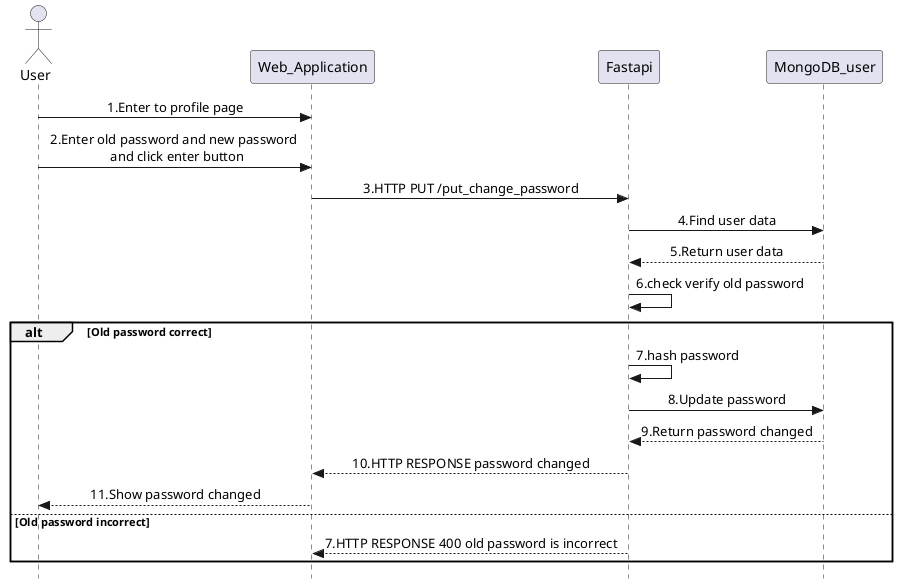 @startuml Roof_Surface_changePassword
skinparam Style strictuml
skinparam SequenceMessageAlignment center
actor User as user
participant Web_Application as web_app
participant Fastapi as fastapi
participant MongoDB_user as userdb
user -> web_app : 1.Enter to profile page
user -> web_app : 2.Enter old password and new password \n and click enter button
web_app -> fastapi : 3.HTTP PUT /put_change_password
fastapi -> userdb : 4.Find user data
userdb --> fastapi : 5.Return user data
fastapi -> fastapi : 6.check verify old password
alt Old password correct
fastapi -> fastapi : 7.hash password
fastapi -> userdb : 8.Update password
userdb --> fastapi : 9.Return password changed
fastapi --> web_app : 10.HTTP RESPONSE password changed
web_app --> user : 11.Show password changed
else Old password incorrect
fastapi --> web_app : 7.HTTP RESPONSE 400 old password is incorrect
end
@enduml